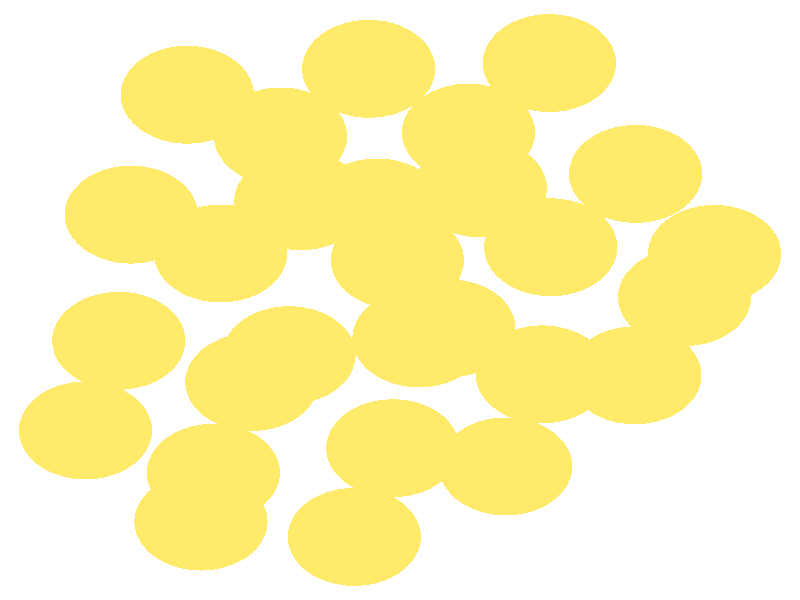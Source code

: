 #include "colors.inc"
#include "finish.inc"

global_settings {assumed_gamma 1 max_trace_level 6}
background {color White}
camera {orthographic
  right -12.26*x up 12.51*y
  direction 1.00*z
  location <0,0,50.00> look_at <0,0,0>}
light_source {<  2.00,   3.00,  40.00> color White
  area_light <0.70, 0, 0>, <0, 0.70, 0>, 3, 3
  adaptive 1 jitter}

#declare simple = finish {phong 0.7}
#declare pale = finish {ambient .5 diffuse .85 roughness .001 specular 0.200 }
#declare intermediate = finish {ambient 0.3 diffuse 0.6 specular 0.10 roughness 0.04 }
#declare vmd = finish {ambient .0 diffuse .65 phong 0.1 phong_size 40. specular 0.500 }
#declare jmol = finish {ambient .2 diffuse .6 specular 1 roughness .001 metallic}
#declare ase2 = finish {ambient 0.05 brilliance 3 diffuse 0.6 metallic specular 0.70 roughness 0.04 reflection 0.15}
#declare ase3 = finish {ambient .15 brilliance 2 diffuse .6 metallic specular 1. roughness .001 reflection .0}
#declare glass = finish {ambient .05 diffuse .3 specular 1. roughness .001}
#declare Rcell = 0.050;
#declare Rbond = 0.100;

#macro atom(LOC, R, COL, FIN)
  sphere{LOC, R texture{pigment{COL} finish{FIN}}}
#end
#macro constrain(LOC, R, COL, FIN)
union{torus{R, Rcell rotate 45*z texture{pigment{COL} finish{FIN}}}
      torus{R, Rcell rotate -45*z texture{pigment{COL} finish{FIN}}}
      translate LOC}
#end

atom(< -3.26,   4.28,  -1.08>, 1.02, rgb <1.00, 0.82, 0.14>, ase3) // #0 
atom(< -0.04,   0.83,  -2.75>, 1.02, rgb <1.00, 0.82, 0.14>, ase3) // #1 
atom(< -2.75,   0.97,  -4.19>, 1.02, rgb <1.00, 0.82, 0.14>, ase3) // #2 
atom(<  1.23,   2.33,  -0.74>, 1.02, rgb <1.00, 0.82, 0.14>, ase3) // #3 
atom(< -0.11,  -3.09,  -3.40>, 1.02, rgb <1.00, 0.82, 0.14>, ase3) // #4 
atom(<  1.05,   3.49,  -3.41>, 1.02, rgb <1.00, 0.82, 0.14>, ase3) // #5 
atom(< -4.82,  -2.72,  -0.84>, 1.02, rgb <1.00, 0.82, 0.14>, ase3) // #6 
atom(<  3.61,   2.63,  -2.24>, 1.02, rgb <1.00, 0.82, 0.14>, ase3) // #7 
atom(<  0.29,  -0.80,  -5.00>, 1.02, rgb <1.00, 0.82, 0.14>, ase3) // #8 
atom(<  1.62,  -3.47,  -1.17>, 1.02, rgb <1.00, 0.82, 0.14>, ase3) // #9 
atom(<  4.82,   0.96,  -0.20>, 1.02, rgb <1.00, 0.82, 0.14>, ase3) // #10 
atom(< -1.52,   2.06,  -0.79>, 1.02, rgb <1.00, 0.82, 0.14>, ase3) // #11 
atom(<  2.29,   4.94,  -1.40>, 1.02, rgb <1.00, 0.82, 0.14>, ase3) // #12 
atom(< -0.35,   1.93,  -5.26>, 1.02, rgb <1.00, 0.82, 0.14>, ase3) // #13 
atom(<  4.36,   0.06,  -2.75>, 1.02, rgb <1.00, 0.82, 0.14>, ase3) // #14 
atom(< -3.05,  -4.62,   0.00>, 1.02, rgb <1.00, 0.82, 0.14>, ase3) // #15 
atom(< -1.70,  -1.15,  -1.78>, 1.02, rgb <1.00, 0.82, 0.14>, ase3) // #16 
atom(< -1.83,   3.41,  -3.33>, 1.02, rgb <1.00, 0.82, 0.14>, ase3) // #17 
atom(< -4.31,  -0.85,  -2.75>, 1.02, rgb <1.00, 0.82, 0.14>, ase3) // #18 
atom(<  3.60,  -1.57,  -0.66>, 1.02, rgb <1.00, 0.82, 0.14>, ase3) // #19 
atom(< -2.27,  -1.71,  -4.54>, 1.02, rgb <1.00, 0.82, 0.14>, ase3) // #20 
atom(<  2.31,   1.10,  -4.29>, 1.02, rgb <1.00, 0.82, 0.14>, ase3) // #21 
atom(< -2.86,  -3.60,  -2.61>, 1.02, rgb <1.00, 0.82, 0.14>, ase3) // #22 
atom(< -4.12,   1.78,  -1.89>, 1.02, rgb <1.00, 0.82, 0.14>, ase3) // #23 
atom(< -0.48,   4.82,  -1.29>, 1.02, rgb <1.00, 0.82, 0.14>, ase3) // #24 
atom(<  0.75,  -0.59,  -0.51>, 1.02, rgb <1.00, 0.82, 0.14>, ase3) // #25 
atom(<  2.18,  -1.55,  -3.10>, 1.02, rgb <1.00, 0.82, 0.14>, ase3) // #26 
atom(< -0.70,  -4.94,  -1.43>, 1.02, rgb <1.00, 0.82, 0.14>, ase3) // #27 
